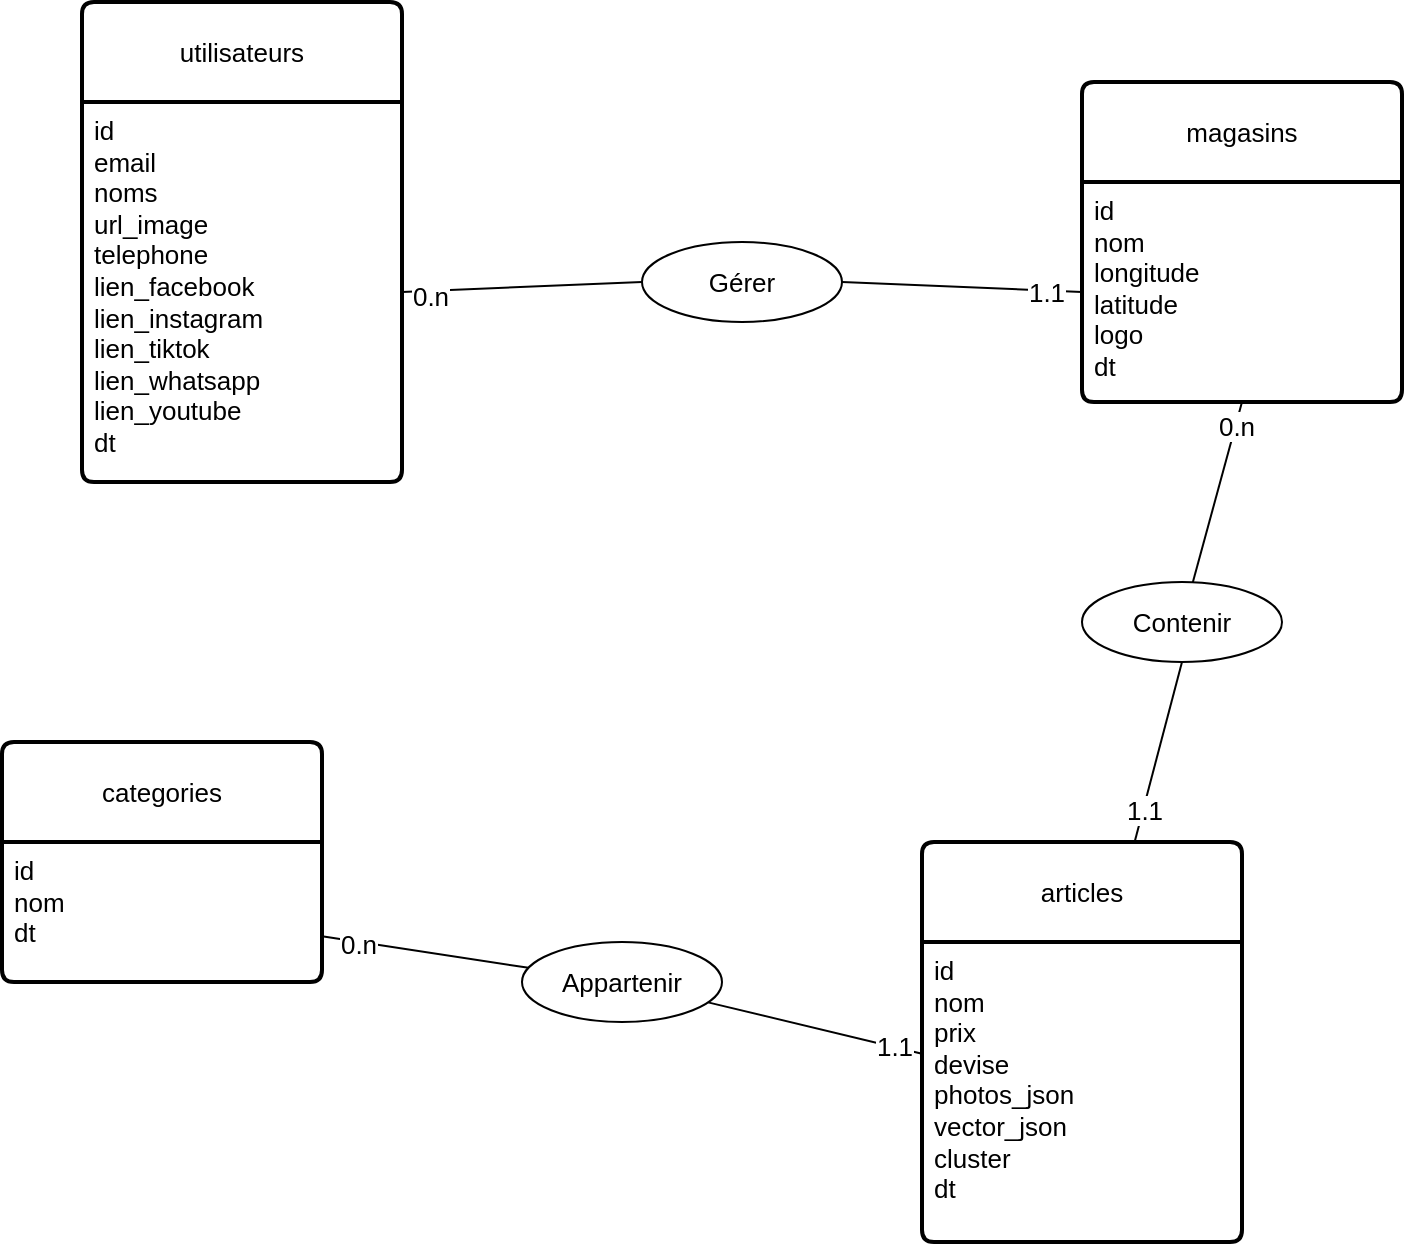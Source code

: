 <mxfile version="28.1.2">
  <diagram name="Page-1" id="MA23o_oHDyR3AKDzgf18">
    <mxGraphModel dx="1426" dy="840" grid="1" gridSize="10" guides="1" tooltips="1" connect="1" arrows="1" fold="1" page="1" pageScale="1" pageWidth="827" pageHeight="1169" math="0" shadow="0">
      <root>
        <mxCell id="0" />
        <mxCell id="1" parent="0" />
        <mxCell id="alV-nWqObGp7nwTGsOUd-1" value="utilisateurs" style="swimlane;childLayout=stackLayout;horizontal=1;startSize=50;horizontalStack=0;rounded=1;fontSize=13;fontStyle=0;strokeWidth=2;resizeParent=0;resizeLast=1;shadow=0;dashed=0;align=center;arcSize=4;whiteSpace=wrap;html=1;" vertex="1" parent="1">
          <mxGeometry x="90" y="80" width="160" height="240" as="geometry" />
        </mxCell>
        <mxCell id="alV-nWqObGp7nwTGsOUd-2" value="id&lt;br&gt;email&lt;br&gt;&lt;div&gt;noms&lt;br&gt;&lt;div&gt;url_image&lt;br&gt;telephone&lt;br&gt;lien_facebook&lt;/div&gt;&lt;div&gt;lien_instagram&lt;br&gt;lien_tiktok&lt;br&gt;lien_whatsapp&lt;/div&gt;&lt;div&gt;lien_youtube&lt;br&gt;dt&lt;/div&gt;&lt;/div&gt;" style="align=left;strokeColor=none;fillColor=none;spacingLeft=4;spacingRight=4;fontSize=13;verticalAlign=top;resizable=0;rotatable=0;part=1;html=1;whiteSpace=wrap;" vertex="1" parent="alV-nWqObGp7nwTGsOUd-1">
          <mxGeometry y="50" width="160" height="190" as="geometry" />
        </mxCell>
        <mxCell id="alV-nWqObGp7nwTGsOUd-10" value="magasins" style="swimlane;childLayout=stackLayout;horizontal=1;startSize=50;horizontalStack=0;rounded=1;fontSize=13;fontStyle=0;strokeWidth=2;resizeParent=0;resizeLast=1;shadow=0;dashed=0;align=center;arcSize=4;whiteSpace=wrap;html=1;" vertex="1" parent="1">
          <mxGeometry x="590" y="120" width="160" height="160" as="geometry" />
        </mxCell>
        <mxCell id="alV-nWqObGp7nwTGsOUd-11" value="id&lt;br&gt;nom&lt;div&gt;&lt;div&gt;longitude&lt;br&gt;latitude&lt;/div&gt;&lt;div&gt;logo&lt;/div&gt;&lt;div&gt;dt&lt;/div&gt;&lt;/div&gt;" style="align=left;strokeColor=none;fillColor=none;spacingLeft=4;spacingRight=4;fontSize=13;verticalAlign=top;resizable=0;rotatable=0;part=1;html=1;whiteSpace=wrap;" vertex="1" parent="alV-nWqObGp7nwTGsOUd-10">
          <mxGeometry y="50" width="160" height="110" as="geometry" />
        </mxCell>
        <mxCell id="alV-nWqObGp7nwTGsOUd-13" value="articles" style="swimlane;childLayout=stackLayout;horizontal=1;startSize=50;horizontalStack=0;rounded=1;fontSize=13;fontStyle=0;strokeWidth=2;resizeParent=0;resizeLast=1;shadow=0;dashed=0;align=center;arcSize=4;whiteSpace=wrap;html=1;" vertex="1" parent="1">
          <mxGeometry x="510" y="500" width="160" height="200" as="geometry" />
        </mxCell>
        <mxCell id="alV-nWqObGp7nwTGsOUd-14" value="id&lt;br&gt;nom&lt;br&gt;&lt;div&gt;prix&lt;br&gt;&lt;div&gt;devise&lt;br&gt;photos_json&lt;br&gt;vector_json&lt;/div&gt;&lt;div&gt;cluster&lt;/div&gt;&lt;div&gt;dt&lt;/div&gt;&lt;/div&gt;" style="align=left;strokeColor=none;fillColor=none;spacingLeft=4;spacingRight=4;fontSize=13;verticalAlign=top;resizable=0;rotatable=0;part=1;html=1;whiteSpace=wrap;" vertex="1" parent="alV-nWqObGp7nwTGsOUd-13">
          <mxGeometry y="50" width="160" height="150" as="geometry" />
        </mxCell>
        <mxCell id="alV-nWqObGp7nwTGsOUd-15" value="categories" style="swimlane;childLayout=stackLayout;horizontal=1;startSize=50;horizontalStack=0;rounded=1;fontSize=13;fontStyle=0;strokeWidth=2;resizeParent=0;resizeLast=1;shadow=0;dashed=0;align=center;arcSize=4;whiteSpace=wrap;html=1;" vertex="1" parent="1">
          <mxGeometry x="50" y="450" width="160" height="120" as="geometry" />
        </mxCell>
        <mxCell id="alV-nWqObGp7nwTGsOUd-16" value="id&lt;br&gt;nom&lt;div&gt;&lt;div&gt;dt&lt;/div&gt;&lt;/div&gt;" style="align=left;strokeColor=none;fillColor=none;spacingLeft=4;spacingRight=4;fontSize=13;verticalAlign=top;resizable=0;rotatable=0;part=1;html=1;whiteSpace=wrap;" vertex="1" parent="alV-nWqObGp7nwTGsOUd-15">
          <mxGeometry y="50" width="160" height="70" as="geometry" />
        </mxCell>
        <mxCell id="alV-nWqObGp7nwTGsOUd-19" value="" style="endArrow=none;html=1;rounded=0;exitX=1;exitY=0.5;exitDx=0;exitDy=0;entryX=0;entryY=0.5;entryDx=0;entryDy=0;fontSize=13;" edge="1" parent="1" source="alV-nWqObGp7nwTGsOUd-20" target="alV-nWqObGp7nwTGsOUd-11">
          <mxGeometry relative="1" as="geometry">
            <mxPoint x="450" y="380" as="sourcePoint" />
            <mxPoint x="610" y="380" as="targetPoint" />
          </mxGeometry>
        </mxCell>
        <mxCell id="alV-nWqObGp7nwTGsOUd-25" value="1.1" style="edgeLabel;html=1;align=center;verticalAlign=middle;resizable=0;points=[];fontSize=13;" vertex="1" connectable="0" parent="alV-nWqObGp7nwTGsOUd-19">
          <mxGeometry x="0.701" y="-1" relative="1" as="geometry">
            <mxPoint as="offset" />
          </mxGeometry>
        </mxCell>
        <mxCell id="alV-nWqObGp7nwTGsOUd-21" value="" style="endArrow=none;html=1;rounded=0;exitX=1;exitY=0.5;exitDx=0;exitDy=0;entryX=0;entryY=0.5;entryDx=0;entryDy=0;fontSize=13;" edge="1" parent="1" source="alV-nWqObGp7nwTGsOUd-2" target="alV-nWqObGp7nwTGsOUd-20">
          <mxGeometry relative="1" as="geometry">
            <mxPoint x="240" y="225" as="sourcePoint" />
            <mxPoint x="590" y="225" as="targetPoint" />
          </mxGeometry>
        </mxCell>
        <mxCell id="alV-nWqObGp7nwTGsOUd-24" value="0.n" style="edgeLabel;html=1;align=center;verticalAlign=middle;resizable=0;points=[];fontSize=13;" vertex="1" connectable="0" parent="alV-nWqObGp7nwTGsOUd-21">
          <mxGeometry x="-0.77" y="-2" relative="1" as="geometry">
            <mxPoint as="offset" />
          </mxGeometry>
        </mxCell>
        <mxCell id="alV-nWqObGp7nwTGsOUd-20" value="Gérer" style="ellipse;whiteSpace=wrap;html=1;align=center;fontSize=13;" vertex="1" parent="1">
          <mxGeometry x="370" y="200" width="100" height="40" as="geometry" />
        </mxCell>
        <mxCell id="alV-nWqObGp7nwTGsOUd-26" value="" style="endArrow=none;html=1;rounded=0;exitX=0.5;exitY=1;exitDx=0;exitDy=0;fontSize=13;" edge="1" parent="1" source="alV-nWqObGp7nwTGsOUd-28" target="alV-nWqObGp7nwTGsOUd-13">
          <mxGeometry relative="1" as="geometry">
            <mxPoint x="450" y="380" as="sourcePoint" />
            <mxPoint x="610" y="380" as="targetPoint" />
          </mxGeometry>
        </mxCell>
        <mxCell id="alV-nWqObGp7nwTGsOUd-30" value="1.1" style="edgeLabel;html=1;align=center;verticalAlign=middle;resizable=0;points=[];fontSize=13;" vertex="1" connectable="0" parent="alV-nWqObGp7nwTGsOUd-26">
          <mxGeometry x="0.642" relative="1" as="geometry">
            <mxPoint as="offset" />
          </mxGeometry>
        </mxCell>
        <mxCell id="alV-nWqObGp7nwTGsOUd-29" value="" style="endArrow=none;html=1;rounded=0;exitX=0.5;exitY=1;exitDx=0;exitDy=0;fontSize=13;" edge="1" parent="1" source="alV-nWqObGp7nwTGsOUd-11" target="alV-nWqObGp7nwTGsOUd-28">
          <mxGeometry relative="1" as="geometry">
            <mxPoint x="670" y="280" as="sourcePoint" />
            <mxPoint x="601" y="500" as="targetPoint" />
          </mxGeometry>
        </mxCell>
        <mxCell id="alV-nWqObGp7nwTGsOUd-32" value="0.n" style="edgeLabel;html=1;align=center;verticalAlign=middle;resizable=0;points=[];fontSize=13;" vertex="1" connectable="0" parent="alV-nWqObGp7nwTGsOUd-29">
          <mxGeometry x="-0.735" relative="1" as="geometry">
            <mxPoint as="offset" />
          </mxGeometry>
        </mxCell>
        <mxCell id="alV-nWqObGp7nwTGsOUd-28" value="Contenir" style="ellipse;whiteSpace=wrap;html=1;align=center;fontSize=13;" vertex="1" parent="1">
          <mxGeometry x="590" y="370" width="100" height="40" as="geometry" />
        </mxCell>
        <mxCell id="alV-nWqObGp7nwTGsOUd-34" value="" style="endArrow=none;html=1;rounded=0;fontSize=13;" edge="1" parent="1" source="alV-nWqObGp7nwTGsOUd-35" target="alV-nWqObGp7nwTGsOUd-14">
          <mxGeometry relative="1" as="geometry">
            <mxPoint x="450" y="380" as="sourcePoint" />
            <mxPoint x="610" y="380" as="targetPoint" />
          </mxGeometry>
        </mxCell>
        <mxCell id="alV-nWqObGp7nwTGsOUd-38" value="1.1" style="edgeLabel;html=1;align=center;verticalAlign=middle;resizable=0;points=[];fontSize=13;" vertex="1" connectable="0" parent="alV-nWqObGp7nwTGsOUd-34">
          <mxGeometry x="0.723" y="1" relative="1" as="geometry">
            <mxPoint as="offset" />
          </mxGeometry>
        </mxCell>
        <mxCell id="alV-nWqObGp7nwTGsOUd-36" value="" style="endArrow=none;html=1;rounded=0;fontSize=13;" edge="1" parent="1" source="alV-nWqObGp7nwTGsOUd-16" target="alV-nWqObGp7nwTGsOUd-35">
          <mxGeometry relative="1" as="geometry">
            <mxPoint x="240" y="536" as="sourcePoint" />
            <mxPoint x="490" y="604" as="targetPoint" />
          </mxGeometry>
        </mxCell>
        <mxCell id="alV-nWqObGp7nwTGsOUd-37" value="0.n" style="edgeLabel;html=1;align=center;verticalAlign=middle;resizable=0;points=[];fontSize=13;" vertex="1" connectable="0" parent="alV-nWqObGp7nwTGsOUd-36">
          <mxGeometry x="-0.645" y="-1" relative="1" as="geometry">
            <mxPoint as="offset" />
          </mxGeometry>
        </mxCell>
        <mxCell id="alV-nWqObGp7nwTGsOUd-35" value="Appartenir" style="ellipse;whiteSpace=wrap;html=1;align=center;fontSize=13;" vertex="1" parent="1">
          <mxGeometry x="310" y="550" width="100" height="40" as="geometry" />
        </mxCell>
      </root>
    </mxGraphModel>
  </diagram>
</mxfile>
